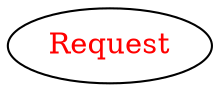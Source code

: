 digraph dependencyGraph {
 concentrate=true;
 ranksep="2.0";
 rankdir="LR"; 
 splines="ortho";
"Request" [fontcolor="red"];
}